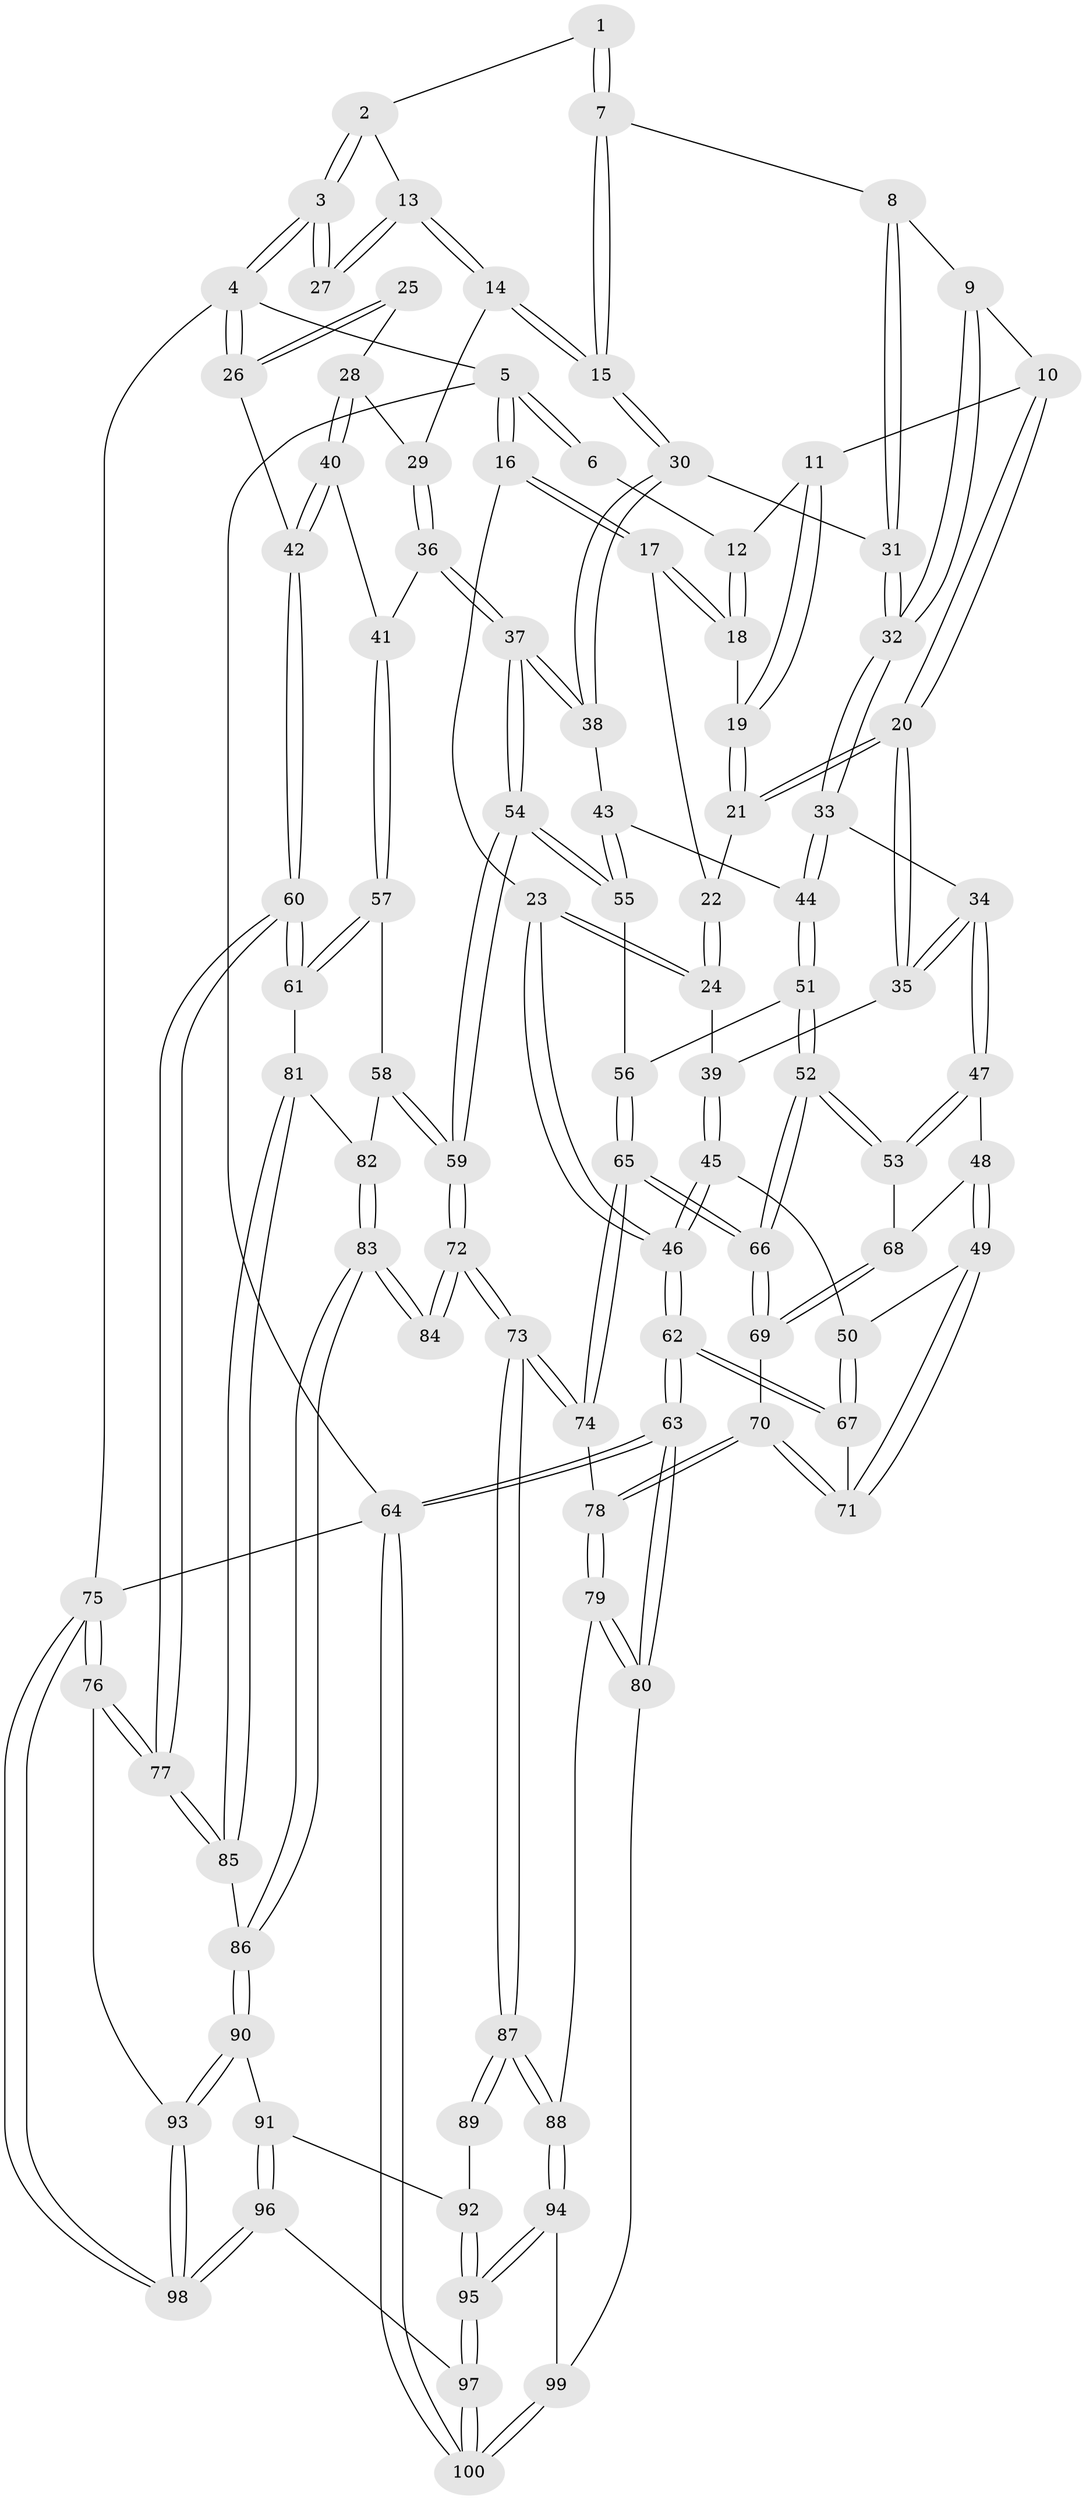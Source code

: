 // Generated by graph-tools (version 1.1) at 2025/00/03/09/25 05:00:33]
// undirected, 100 vertices, 247 edges
graph export_dot {
graph [start="1"]
  node [color=gray90,style=filled];
  1 [pos="+0.5663080469459493+0"];
  2 [pos="+0.8396167342751993+0"];
  3 [pos="+1+0"];
  4 [pos="+1+0"];
  5 [pos="+0+0"];
  6 [pos="+0.2867019761860428+0"];
  7 [pos="+0.5561303064973625+0.09064051045312127"];
  8 [pos="+0.4792080052691951+0.12868545645406418"];
  9 [pos="+0.45570115224434704+0.1374879446174627"];
  10 [pos="+0.35462847760866706+0.07622146521186984"];
  11 [pos="+0.33732451408139436+0.05470104585920984"];
  12 [pos="+0.2766874405306797+0"];
  13 [pos="+0.78696858812113+0.1355024676618748"];
  14 [pos="+0.7735711062236078+0.1527789840026269"];
  15 [pos="+0.6617519200034924+0.1795688732799211"];
  16 [pos="+0+0"];
  17 [pos="+0.14160896668775547+0.08445748892130184"];
  18 [pos="+0.1577703726407152+0.07149512813318029"];
  19 [pos="+0.2514879068007521+0.12721433530095766"];
  20 [pos="+0.26803912718755957+0.2661316224646037"];
  21 [pos="+0.2603350830700401+0.2448571834311978"];
  22 [pos="+0.13665859261873867+0.1053693742543655"];
  23 [pos="+0+0.21545141029040935"];
  24 [pos="+0.04244168291654628+0.2442861739115967"];
  25 [pos="+0.9333630163977061+0.16096218146183158"];
  26 [pos="+1+0.2726806684931358"];
  27 [pos="+0.9106732994016402+0.1356474631467951"];
  28 [pos="+0.929389751581183+0.2932555705391918"];
  29 [pos="+0.7859168159112025+0.1752742341060515"];
  30 [pos="+0.6296564248686111+0.2892122467951952"];
  31 [pos="+0.5308855499550581+0.2737931659349321"];
  32 [pos="+0.3857392765149389+0.28786377263787666"];
  33 [pos="+0.37196090237081025+0.30285380912556914"];
  34 [pos="+0.3024249425326973+0.31038363389065665"];
  35 [pos="+0.2703400559357028+0.28566762357999415"];
  36 [pos="+0.8013270444829316+0.3747890152788219"];
  37 [pos="+0.6822337542181167+0.39030646655978235"];
  38 [pos="+0.6317217342031809+0.3120668219099496"];
  39 [pos="+0.10559688203836763+0.2895858138604423"];
  40 [pos="+0.9324503804453836+0.29786864586791306"];
  41 [pos="+0.8445894825855029+0.39157391456329854"];
  42 [pos="+1+0.31197094670505676"];
  43 [pos="+0.4855107640115583+0.3938178279199617"];
  44 [pos="+0.45844777096496103+0.39314115207044786"];
  45 [pos="+0.09818323450790503+0.3903351964509222"];
  46 [pos="+0+0.49434349986500165"];
  47 [pos="+0.29225527767738224+0.3501794957995318"];
  48 [pos="+0.15323606626713132+0.4690840354520462"];
  49 [pos="+0.1496231320493047+0.4688602050212119"];
  50 [pos="+0.12789507411881892+0.4622331315510844"];
  51 [pos="+0.4504354605051996+0.42930160123703137"];
  52 [pos="+0.33380443711001906+0.5502764851181833"];
  53 [pos="+0.3099316303907365+0.4903838373347823"];
  54 [pos="+0.6463212114503695+0.5232646762045229"];
  55 [pos="+0.600349488822064+0.4998445239460975"];
  56 [pos="+0.47803518714103044+0.4991727655208326"];
  57 [pos="+0.8765071979822474+0.4646015441711629"];
  58 [pos="+0.7527250689349074+0.5854173001712943"];
  59 [pos="+0.6635691012447915+0.6004327990617456"];
  60 [pos="+1+0.5495043113960667"];
  61 [pos="+1+0.549781423075389"];
  62 [pos="+0+0.5875687520193574"];
  63 [pos="+0+1"];
  64 [pos="+0+1"];
  65 [pos="+0.419259693427732+0.6817275331153492"];
  66 [pos="+0.3343536782616671+0.6031019267681788"];
  67 [pos="+0.0003534395137176137+0.5592163571178823"];
  68 [pos="+0.1638415776152591+0.47789345537904326"];
  69 [pos="+0.249028364528804+0.6082265100757419"];
  70 [pos="+0.17480000460595055+0.6438713255062338"];
  71 [pos="+0.13765592707929242+0.615549208722485"];
  72 [pos="+0.6590959804223268+0.6084783185319854"];
  73 [pos="+0.47974740548186007+0.7484742945321927"];
  74 [pos="+0.4265131585750991+0.6920008731497466"];
  75 [pos="+1+1"];
  76 [pos="+1+0.8922164458587597"];
  77 [pos="+1+0.8143092466610352"];
  78 [pos="+0.13021120129191746+0.7705435851073259"];
  79 [pos="+0.12621302263111192+0.777065844480042"];
  80 [pos="+0.041124915506718485+0.8598755404825974"];
  81 [pos="+0.9436613499336158+0.6228549541680454"];
  82 [pos="+0.8382930072622642+0.629594942481508"];
  83 [pos="+0.8568550550997018+0.8096510209822455"];
  84 [pos="+0.8122540377387744+0.8044739683691151"];
  85 [pos="+0.8716822363357062+0.8106455845594533"];
  86 [pos="+0.8644654447143945+0.8128447241939643"];
  87 [pos="+0.47914589663134033+0.7764401966156275"];
  88 [pos="+0.47096260241451837+0.8300383575243143"];
  89 [pos="+0.7946504698206249+0.8145629358477616"];
  90 [pos="+0.865783979955229+0.900297739998757"];
  91 [pos="+0.7828976332123264+0.9539006629066716"];
  92 [pos="+0.7147491195674076+0.8997338867087914"];
  93 [pos="+0.8949237343757824+0.9636807068760167"];
  94 [pos="+0.47072692115123416+0.8539483020518805"];
  95 [pos="+0.5161199064101433+0.970568489831913"];
  96 [pos="+0.7558016850245677+1"];
  97 [pos="+0.5280726912041959+1"];
  98 [pos="+0.8234786253428805+1"];
  99 [pos="+0.2971182784769259+0.9010108808110954"];
  100 [pos="+0.012848495735474542+1"];
  1 -- 2;
  1 -- 7;
  1 -- 7;
  2 -- 3;
  2 -- 3;
  2 -- 13;
  3 -- 4;
  3 -- 4;
  3 -- 27;
  3 -- 27;
  4 -- 5;
  4 -- 26;
  4 -- 26;
  4 -- 75;
  5 -- 6;
  5 -- 6;
  5 -- 16;
  5 -- 16;
  5 -- 64;
  6 -- 12;
  7 -- 8;
  7 -- 15;
  7 -- 15;
  8 -- 9;
  8 -- 31;
  8 -- 31;
  9 -- 10;
  9 -- 32;
  9 -- 32;
  10 -- 11;
  10 -- 20;
  10 -- 20;
  11 -- 12;
  11 -- 19;
  11 -- 19;
  12 -- 18;
  12 -- 18;
  13 -- 14;
  13 -- 14;
  13 -- 27;
  13 -- 27;
  14 -- 15;
  14 -- 15;
  14 -- 29;
  15 -- 30;
  15 -- 30;
  16 -- 17;
  16 -- 17;
  16 -- 23;
  17 -- 18;
  17 -- 18;
  17 -- 22;
  18 -- 19;
  19 -- 21;
  19 -- 21;
  20 -- 21;
  20 -- 21;
  20 -- 35;
  20 -- 35;
  21 -- 22;
  22 -- 24;
  22 -- 24;
  23 -- 24;
  23 -- 24;
  23 -- 46;
  23 -- 46;
  24 -- 39;
  25 -- 26;
  25 -- 26;
  25 -- 28;
  26 -- 42;
  28 -- 29;
  28 -- 40;
  28 -- 40;
  29 -- 36;
  29 -- 36;
  30 -- 31;
  30 -- 38;
  30 -- 38;
  31 -- 32;
  31 -- 32;
  32 -- 33;
  32 -- 33;
  33 -- 34;
  33 -- 44;
  33 -- 44;
  34 -- 35;
  34 -- 35;
  34 -- 47;
  34 -- 47;
  35 -- 39;
  36 -- 37;
  36 -- 37;
  36 -- 41;
  37 -- 38;
  37 -- 38;
  37 -- 54;
  37 -- 54;
  38 -- 43;
  39 -- 45;
  39 -- 45;
  40 -- 41;
  40 -- 42;
  40 -- 42;
  41 -- 57;
  41 -- 57;
  42 -- 60;
  42 -- 60;
  43 -- 44;
  43 -- 55;
  43 -- 55;
  44 -- 51;
  44 -- 51;
  45 -- 46;
  45 -- 46;
  45 -- 50;
  46 -- 62;
  46 -- 62;
  47 -- 48;
  47 -- 53;
  47 -- 53;
  48 -- 49;
  48 -- 49;
  48 -- 68;
  49 -- 50;
  49 -- 71;
  49 -- 71;
  50 -- 67;
  50 -- 67;
  51 -- 52;
  51 -- 52;
  51 -- 56;
  52 -- 53;
  52 -- 53;
  52 -- 66;
  52 -- 66;
  53 -- 68;
  54 -- 55;
  54 -- 55;
  54 -- 59;
  54 -- 59;
  55 -- 56;
  56 -- 65;
  56 -- 65;
  57 -- 58;
  57 -- 61;
  57 -- 61;
  58 -- 59;
  58 -- 59;
  58 -- 82;
  59 -- 72;
  59 -- 72;
  60 -- 61;
  60 -- 61;
  60 -- 77;
  60 -- 77;
  61 -- 81;
  62 -- 63;
  62 -- 63;
  62 -- 67;
  62 -- 67;
  63 -- 64;
  63 -- 64;
  63 -- 80;
  63 -- 80;
  64 -- 100;
  64 -- 100;
  64 -- 75;
  65 -- 66;
  65 -- 66;
  65 -- 74;
  65 -- 74;
  66 -- 69;
  66 -- 69;
  67 -- 71;
  68 -- 69;
  68 -- 69;
  69 -- 70;
  70 -- 71;
  70 -- 71;
  70 -- 78;
  70 -- 78;
  72 -- 73;
  72 -- 73;
  72 -- 84;
  72 -- 84;
  73 -- 74;
  73 -- 74;
  73 -- 87;
  73 -- 87;
  74 -- 78;
  75 -- 76;
  75 -- 76;
  75 -- 98;
  75 -- 98;
  76 -- 77;
  76 -- 77;
  76 -- 93;
  77 -- 85;
  77 -- 85;
  78 -- 79;
  78 -- 79;
  79 -- 80;
  79 -- 80;
  79 -- 88;
  80 -- 99;
  81 -- 82;
  81 -- 85;
  81 -- 85;
  82 -- 83;
  82 -- 83;
  83 -- 84;
  83 -- 84;
  83 -- 86;
  83 -- 86;
  85 -- 86;
  86 -- 90;
  86 -- 90;
  87 -- 88;
  87 -- 88;
  87 -- 89;
  87 -- 89;
  88 -- 94;
  88 -- 94;
  89 -- 92;
  90 -- 91;
  90 -- 93;
  90 -- 93;
  91 -- 92;
  91 -- 96;
  91 -- 96;
  92 -- 95;
  92 -- 95;
  93 -- 98;
  93 -- 98;
  94 -- 95;
  94 -- 95;
  94 -- 99;
  95 -- 97;
  95 -- 97;
  96 -- 97;
  96 -- 98;
  96 -- 98;
  97 -- 100;
  97 -- 100;
  99 -- 100;
  99 -- 100;
}
